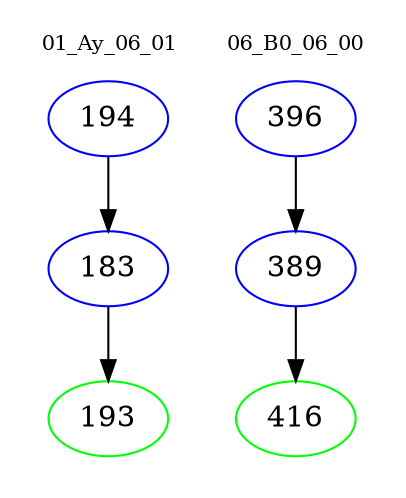 digraph{
subgraph cluster_0 {
color = white
label = "01_Ay_06_01";
fontsize=10;
T0_194 [label="194", color="blue"]
T0_194 -> T0_183 [color="black"]
T0_183 [label="183", color="blue"]
T0_183 -> T0_193 [color="black"]
T0_193 [label="193", color="green"]
}
subgraph cluster_1 {
color = white
label = "06_B0_06_00";
fontsize=10;
T1_396 [label="396", color="blue"]
T1_396 -> T1_389 [color="black"]
T1_389 [label="389", color="blue"]
T1_389 -> T1_416 [color="black"]
T1_416 [label="416", color="green"]
}
}
